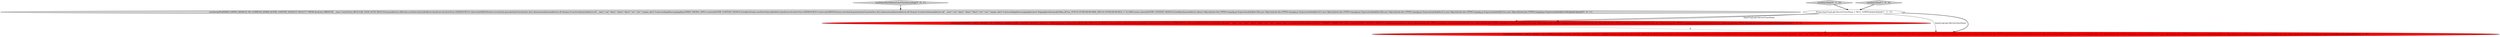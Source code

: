 digraph {
5 [style = filled, label = "testQuery(PLANNER_CONFIG_DEFAULT_NO_COMPLEX_SERDE,QUERY_CONTEXT_DEFAULT,\"SELECT * FROM druid.foo ORDER BY __time\",CalciteTests.REGULAR_USER_AUTH_RESULT,ImmutableList.of(Druids.newSelectQueryBuilder().dataSource(CalciteTests.DATASOURCE1).intervals(QSS(Filtration.eternity())).granularity(Granularities.ALL).dimensions(ImmutableList.of(\"dummy\")).metrics(ImmutableList.of(\"__time\",\"cnt\",\"dim1\",\"dim2\",\"dim3\",\"m1\",\"m2\",\"unique_dim1\")).descending(false).pagingSpec(FIRST_PAGING_SPEC).context(QUERY_CONTEXT_DEFAULT).build(),Druids.newSelectQueryBuilder().dataSource(CalciteTests.DATASOURCE1).intervals(QSS(Filtration.eternity())).granularity(Granularities.ALL).dimensions(ImmutableList.of(\"dummy\")).metrics(ImmutableList.of(\"__time\",\"cnt\",\"dim1\",\"dim2\",\"dim3\",\"m1\",\"m2\",\"unique_dim1\")).descending(false).pagingSpec(new PagingSpec(ImmutableMap.of(\"foo_1970-01-01T00:00:00.000Z_2001-01-03T00:00:00.001Z_1\",5),1000,true)).context(QUERY_CONTEXT_DEFAULT).build()),ImmutableList.of(new Object((((edu.fdu.CPPDG.tinypdg.pe.ExpressionInfo@8ce59a,new Object((((edu.fdu.CPPDG.tinypdg.pe.ExpressionInfo@8ce5a7,new Object((((edu.fdu.CPPDG.tinypdg.pe.ExpressionInfo@8ce5b4,new Object((((edu.fdu.CPPDG.tinypdg.pe.ExpressionInfo@8ce5c1,new Object((((edu.fdu.CPPDG.tinypdg.pe.ExpressionInfo@8ce5ce,new Object((((edu.fdu.CPPDG.tinypdg.pe.ExpressionInfo@8ce5db))@@@3@@@['0', '0', '1']", fillcolor = lightgray, shape = ellipse image = "AAA0AAABBB3BBB"];
0 [style = filled, label = "testQuery(PLANNER_CONFIG_DEFAULT_NO_COMPLEX_SERDE,QUERY_CONTEXT_DEFAULT,\"SELECT * FROM druid.foo\",CalciteTests.REGULAR_USER_AUTH_RESULT,ImmutableList.of(newScanQueryBuilder().dataSource(CalciteTests.DATASOURCE1).intervals(QSS(Filtration.eternity())).columns(\"__time\",\"cnt\",\"dim1\",\"dim2\",\"dim3\",\"m1\",\"m2\",\"unique_dim1\").resultFormat(ScanQuery.RESULT_FORMAT_COMPACTED_LIST).context(QUERY_CONTEXT_DEFAULT).build()),ImmutableList.of(new Object((((edu.fdu.CPPDG.tinypdg.pe.ExpressionInfo@8ce445,new Object((((edu.fdu.CPPDG.tinypdg.pe.ExpressionInfo@8ce452,new Object((((edu.fdu.CPPDG.tinypdg.pe.ExpressionInfo@8ce45f,new Object((((edu.fdu.CPPDG.tinypdg.pe.ExpressionInfo@8ce46c,new Object((((edu.fdu.CPPDG.tinypdg.pe.ExpressionInfo@8ce479,new Object((((edu.fdu.CPPDG.tinypdg.pe.ExpressionInfo@8ce486))@@@4@@@['1', '0', '0']", fillcolor = red, shape = ellipse image = "AAA1AAABBB1BBB"];
6 [style = filled, label = "testSelectStarWithoutLimitTimeAscending['0', '0', '1']", fillcolor = lightgray, shape = diamond image = "AAA0AAABBB3BBB"];
3 [style = filled, label = "testSelectStar['0', '1', '0']", fillcolor = lightgray, shape = diamond image = "AAA0AAABBB2BBB"];
1 [style = filled, label = "testSelectStar['1', '0', '0']", fillcolor = lightgray, shape = diamond image = "AAA0AAABBB1BBB"];
2 [style = filled, label = "String hyperLogLogCollectorClassName = HLLC_STRING@@@3@@@['1', '1', '0']", fillcolor = white, shape = ellipse image = "AAA0AAABBB1BBB"];
4 [style = filled, label = "testQuery(PLANNER_CONFIG_DEFAULT_NO_COMPLEX_SERDE,QUERY_CONTEXT_DEFAULT,\"SELECT * FROM druid.foo\",CalciteTests.REGULAR_USER_AUTH_RESULT,ImmutableList.of(newScanQueryBuilder().dataSource(CalciteTests.DATASOURCE1).intervals(querySegmentSpec(Filtration.eternity())).columns(\"__time\",\"cnt\",\"dim1\",\"dim2\",\"dim3\",\"m1\",\"m2\",\"unique_dim1\").resultFormat(ScanQuery.RESULT_FORMAT_COMPACTED_LIST).context(QUERY_CONTEXT_DEFAULT).build()),ImmutableList.of(new Object((((edu.fdu.CPPDG.tinypdg.pe.ExpressionInfo@8ce4cd,new Object((((edu.fdu.CPPDG.tinypdg.pe.ExpressionInfo@8ce4da,new Object((((edu.fdu.CPPDG.tinypdg.pe.ExpressionInfo@8ce4e7,new Object((((edu.fdu.CPPDG.tinypdg.pe.ExpressionInfo@8ce4f4,new Object((((edu.fdu.CPPDG.tinypdg.pe.ExpressionInfo@8ce501,new Object((((edu.fdu.CPPDG.tinypdg.pe.ExpressionInfo@8ce50e))@@@4@@@['0', '1', '0']", fillcolor = red, shape = ellipse image = "AAA1AAABBB2BBB"];
2->4 [style = solid, label="hyperLogLogCollectorClassName"];
6->5 [style = bold, label=""];
1->2 [style = bold, label=""];
2->0 [style = bold, label=""];
0->4 [style = dashed, label="0"];
3->2 [style = bold, label=""];
2->4 [style = bold, label=""];
2->0 [style = solid, label="hyperLogLogCollectorClassName"];
}
